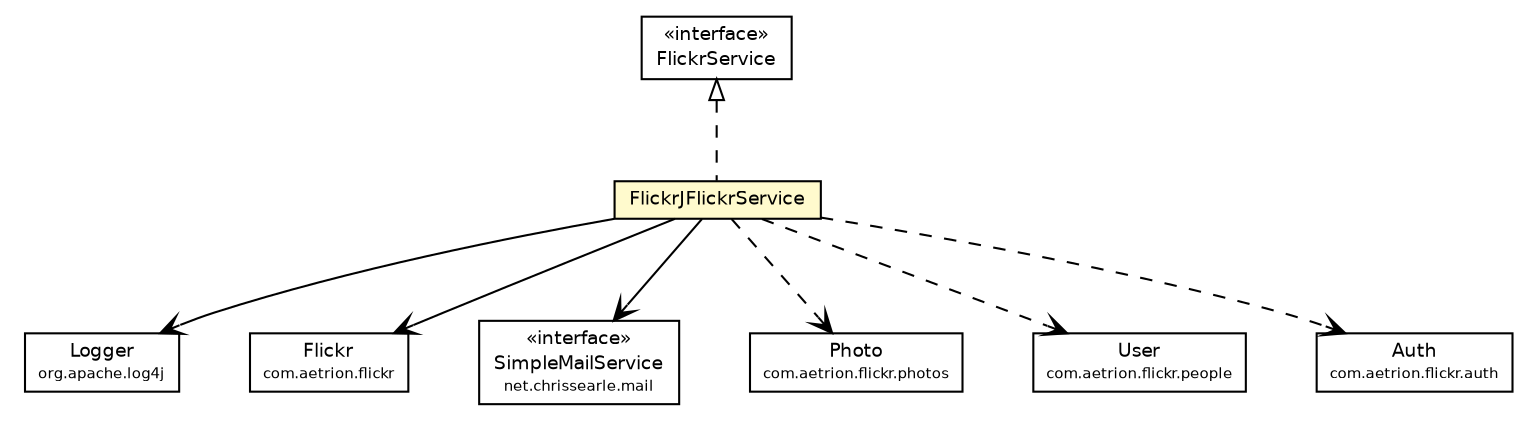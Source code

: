 #!/usr/local/bin/dot
#
# Class diagram 
# Generated by UmlGraph version 4.6 (http://www.spinellis.gr/sw/umlgraph)
#

digraph G {
	edge [fontname="Helvetica",fontsize=10,labelfontname="Helvetica",labelfontsize=10];
	node [fontname="Helvetica",fontsize=10,shape=plaintext];
	// net.chrissearle.flickrvote.flickr.FlickrService
	c86 [label=<<table border="0" cellborder="1" cellspacing="0" cellpadding="2" port="p" href="./FlickrService.html">
		<tr><td><table border="0" cellspacing="0" cellpadding="1">
			<tr><td> &laquo;interface&raquo; </td></tr>
			<tr><td> FlickrService </td></tr>
		</table></td></tr>
		</table>>, fontname="Helvetica", fontcolor="black", fontsize=9.0];
	// net.chrissearle.flickrvote.flickr.FlickrJFlickrService
	c88 [label=<<table border="0" cellborder="1" cellspacing="0" cellpadding="2" port="p" bgcolor="lemonChiffon" href="./FlickrJFlickrService.html">
		<tr><td><table border="0" cellspacing="0" cellpadding="1">
			<tr><td> FlickrJFlickrService </td></tr>
		</table></td></tr>
		</table>>, fontname="Helvetica", fontcolor="black", fontsize=9.0];
	//net.chrissearle.flickrvote.flickr.FlickrJFlickrService implements net.chrissearle.flickrvote.flickr.FlickrService
	c86:p -> c88:p [dir=back,arrowtail=empty,style=dashed];
	// net.chrissearle.flickrvote.flickr.FlickrJFlickrService NAVASSOC org.apache.log4j.Logger
	c88:p -> c91:p [taillabel="", label="", headlabel="", fontname="Helvetica", fontcolor="black", fontsize=10.0, color="black", arrowhead=open];
	// net.chrissearle.flickrvote.flickr.FlickrJFlickrService NAVASSOC com.aetrion.flickr.Flickr
	c88:p -> c92:p [taillabel="", label="", headlabel="", fontname="Helvetica", fontcolor="black", fontsize=10.0, color="black", arrowhead=open];
	// net.chrissearle.flickrvote.flickr.FlickrJFlickrService NAVASSOC net.chrissearle.mail.SimpleMailService
	c88:p -> c93:p [taillabel="", label="", headlabel="", fontname="Helvetica", fontcolor="black", fontsize=10.0, color="black", arrowhead=open];
	// net.chrissearle.flickrvote.flickr.FlickrJFlickrService DEPEND com.aetrion.flickr.photos.Photo
	c88:p -> c94:p [taillabel="", label="", headlabel="", fontname="Helvetica", fontcolor="black", fontsize=10.0, color="black", arrowhead=open, style=dashed];
	// net.chrissearle.flickrvote.flickr.FlickrJFlickrService DEPEND com.aetrion.flickr.people.User
	c88:p -> c95:p [taillabel="", label="", headlabel="", fontname="Helvetica", fontcolor="black", fontsize=10.0, color="black", arrowhead=open, style=dashed];
	// net.chrissearle.flickrvote.flickr.FlickrJFlickrService DEPEND com.aetrion.flickr.auth.Auth
	c88:p -> c96:p [taillabel="", label="", headlabel="", fontname="Helvetica", fontcolor="black", fontsize=10.0, color="black", arrowhead=open, style=dashed];
	// net.chrissearle.mail.SimpleMailService
	c93 [label=<<table border="0" cellborder="1" cellspacing="0" cellpadding="2" port="p">
		<tr><td><table border="0" cellspacing="0" cellpadding="1">
			<tr><td> &laquo;interface&raquo; </td></tr>
			<tr><td> SimpleMailService </td></tr>
			<tr><td><font point-size="7.0"> net.chrissearle.mail </font></td></tr>
		</table></td></tr>
		</table>>, fontname="Helvetica", fontcolor="black", fontsize=9.0];
	// org.apache.log4j.Logger
	c91 [label=<<table border="0" cellborder="1" cellspacing="0" cellpadding="2" port="p">
		<tr><td><table border="0" cellspacing="0" cellpadding="1">
			<tr><td> Logger </td></tr>
			<tr><td><font point-size="7.0"> org.apache.log4j </font></td></tr>
		</table></td></tr>
		</table>>, fontname="Helvetica", fontcolor="black", fontsize=9.0];
	// com.aetrion.flickr.people.User
	c95 [label=<<table border="0" cellborder="1" cellspacing="0" cellpadding="2" port="p">
		<tr><td><table border="0" cellspacing="0" cellpadding="1">
			<tr><td> User </td></tr>
			<tr><td><font point-size="7.0"> com.aetrion.flickr.people </font></td></tr>
		</table></td></tr>
		</table>>, fontname="Helvetica", fontcolor="black", fontsize=9.0];
	// com.aetrion.flickr.photos.Photo
	c94 [label=<<table border="0" cellborder="1" cellspacing="0" cellpadding="2" port="p">
		<tr><td><table border="0" cellspacing="0" cellpadding="1">
			<tr><td> Photo </td></tr>
			<tr><td><font point-size="7.0"> com.aetrion.flickr.photos </font></td></tr>
		</table></td></tr>
		</table>>, fontname="Helvetica", fontcolor="black", fontsize=9.0];
	// com.aetrion.flickr.auth.Auth
	c96 [label=<<table border="0" cellborder="1" cellspacing="0" cellpadding="2" port="p">
		<tr><td><table border="0" cellspacing="0" cellpadding="1">
			<tr><td> Auth </td></tr>
			<tr><td><font point-size="7.0"> com.aetrion.flickr.auth </font></td></tr>
		</table></td></tr>
		</table>>, fontname="Helvetica", fontcolor="black", fontsize=9.0];
	// com.aetrion.flickr.Flickr
	c92 [label=<<table border="0" cellborder="1" cellspacing="0" cellpadding="2" port="p">
		<tr><td><table border="0" cellspacing="0" cellpadding="1">
			<tr><td> Flickr </td></tr>
			<tr><td><font point-size="7.0"> com.aetrion.flickr </font></td></tr>
		</table></td></tr>
		</table>>, fontname="Helvetica", fontcolor="black", fontsize=9.0];
}

